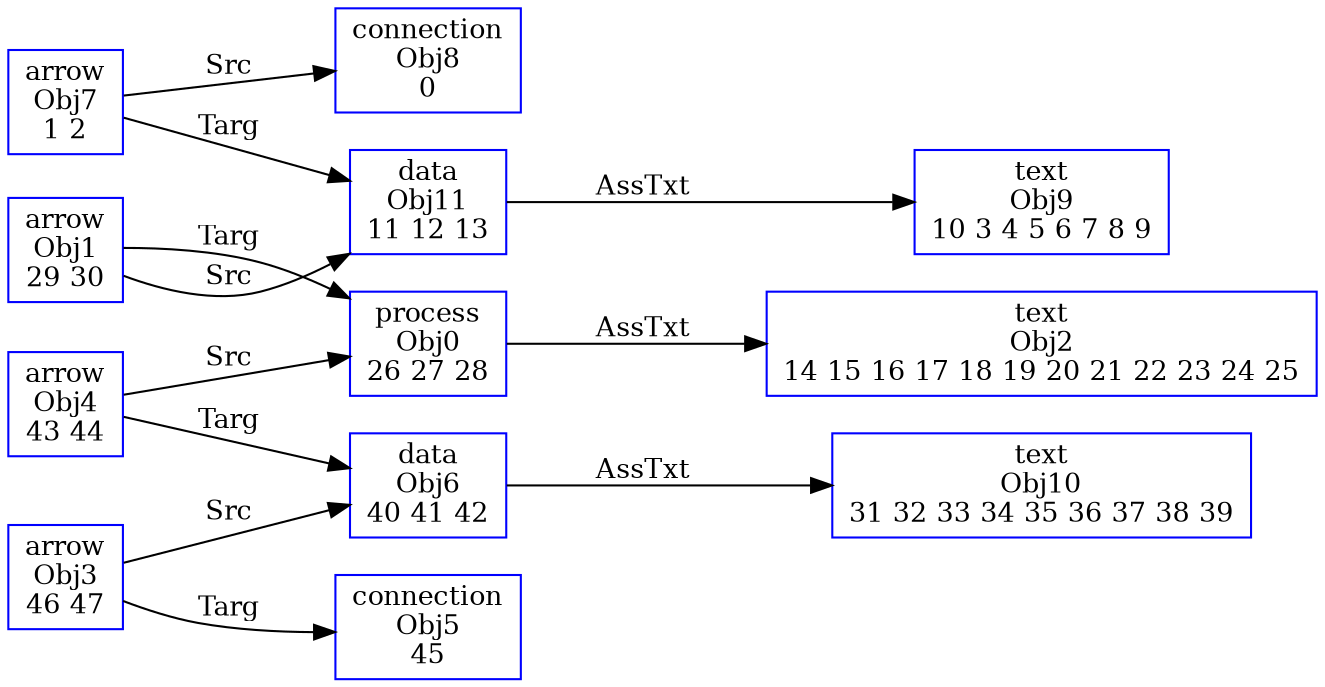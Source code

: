 digraph dag {
	rankdir=LR; ranksep=1.0;
	edge[fontsize=13,weight=1]; node[fontsize=13,shape=box]; graph[ordering=out];

	/* NODES (OBJECTS) */
	Obj0 [label="process\nObj0\n26 27 28", color = blue];
	Obj1 [label="arrow\nObj1\n29 30", color = blue];
	Obj10 [label="text\nObj10\n31 32 33 34 35 36 37 38 39", color = blue];
	Obj11 [label="data\nObj11\n11 12 13", color = blue];
	Obj2 [label="text\nObj2\n14 15 16 17 18 19 20 21 22 23 24 25", color = blue];
	Obj3 [label="arrow\nObj3\n46 47", color = blue];
	Obj4 [label="arrow\nObj4\n43 44", color = blue];
	Obj5 [label="connection\nObj5\n45", color = blue];
	Obj6 [label="data\nObj6\n40 41 42", color = blue];
	Obj7 [label="arrow\nObj7\n1 2", color = blue];
	Obj8 [label="connection\nObj8\n0", color = blue];
	Obj9 [label="text\nObj9\n10 3 4 5 6 7 8 9", color = blue];
	
	/* EDGES (OBJECT RELATIONSHIPS)    */
	Obj1 -> Obj0 [label="Targ"];
	Obj3 -> Obj6 [label="Src"];
	Obj7 -> Obj8 [label="Src"];
	Obj11 -> Obj9 [label="AssTxt"];
	Obj1 -> Obj11 [label="Src"];
	Obj3 -> Obj5 [label="Targ"];
	Obj6 -> Obj10 [label="AssTxt"];
	Obj0 -> Obj2 [label="AssTxt"];
	Obj7 -> Obj11 [label="Targ"];
	Obj4 -> Obj0 [label="Src"];
	Obj4 -> Obj6 [label="Targ"];
	
}

